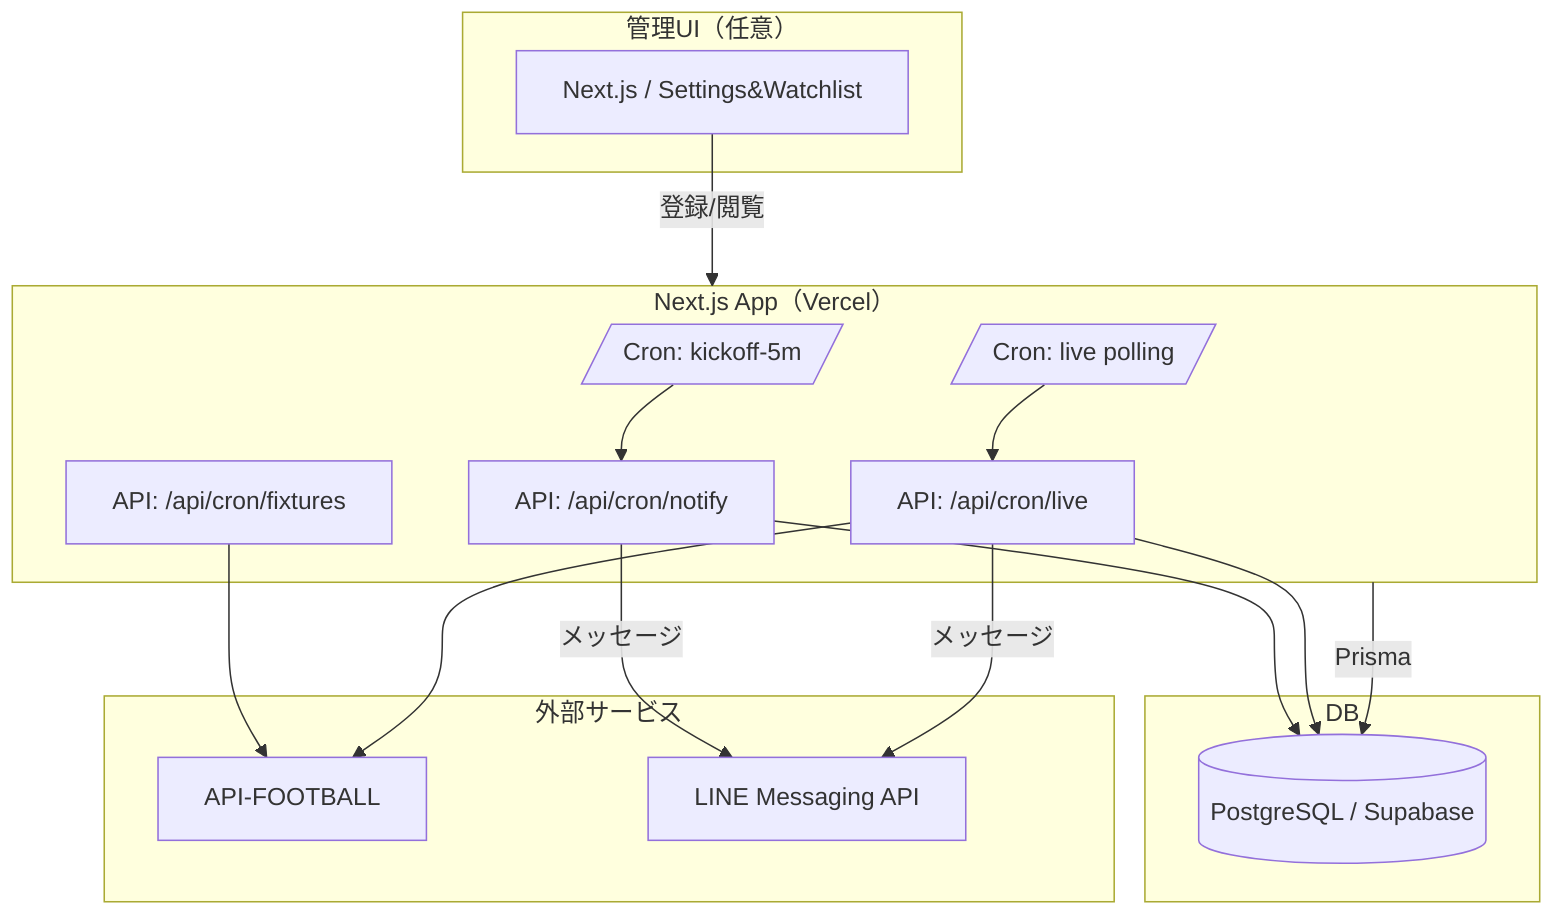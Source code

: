 flowchart TD
subgraph Client[管理UI（任意）]
UI[Next.js / Settings&Watchlist]
end


subgraph Backend[Next.js App（Vercel）]
CRON1[/Cron: kickoff-5m/]
CRON2[/Cron: live polling/]
API_FIX[API: /api/cron/fixtures]
API_NOTI[API: /api/cron/notify]
API_LIVE[API: /api/cron/live]
end


subgraph Data[DB]
PG[(PostgreSQL / Supabase)]
end


subgraph External[外部サービス]
APIF[API-FOOTBALL]
LINE[LINE Messaging API]
end


UI -->|登録/閲覧| Backend
Backend -->|Prisma| PG
CRON1 --> API_NOTI
CRON2 --> API_LIVE


API_FIX --> APIF
API_LIVE --> APIF
API_NOTI --> PG
API_LIVE --> PG


API_NOTI -->|メッセージ| LINE
API_LIVE -->|メッセージ| LINE